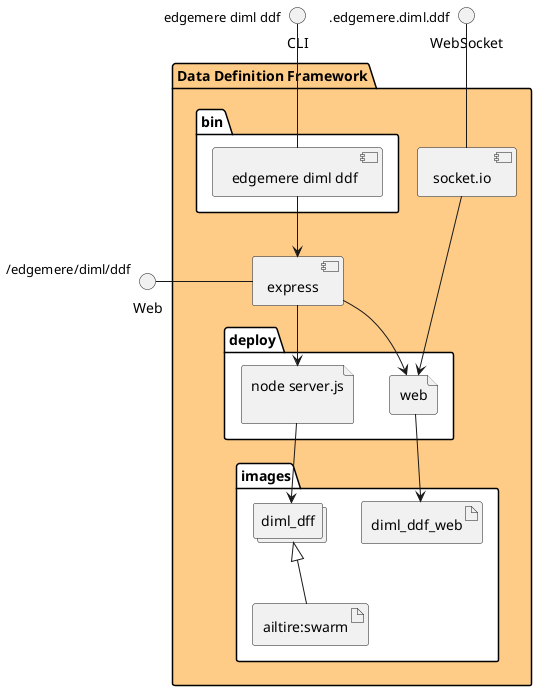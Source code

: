 @startuml
  interface CLI
  interface Web
  interface WebSocket
package "Data Definition Framework" #ffcc88 {
  component express as REST
  component socket.io as socket
  folder bin #ffffff {
    component " edgemere diml ddf" as binName
  }
  binName --> REST

  folder deploy #ffffff {
      file "node server.js\n" as diml_dff_container
      REST --> diml_dff_container

  
    file "web" as web_container
    REST --> web_container
    socket ---> web_container
  
  }
  folder images #ffffff {
    collections "diml_dff" as diml_dffimage
    artifact "ailtire:swarm" as ailtireswarm
    diml_dffimage <|-- ailtireswarm
    diml_dff_container --> diml_dffimage

  
      artifact "diml_ddf_web" as diml_ddf_web
      web_container --> diml_ddf_web
    
  }
}
CLI " edgemere diml ddf" -- binName
Web "/edgemere/diml/ddf" - REST
WebSocket ".edgemere.diml.ddf" -- socket

@enduml
